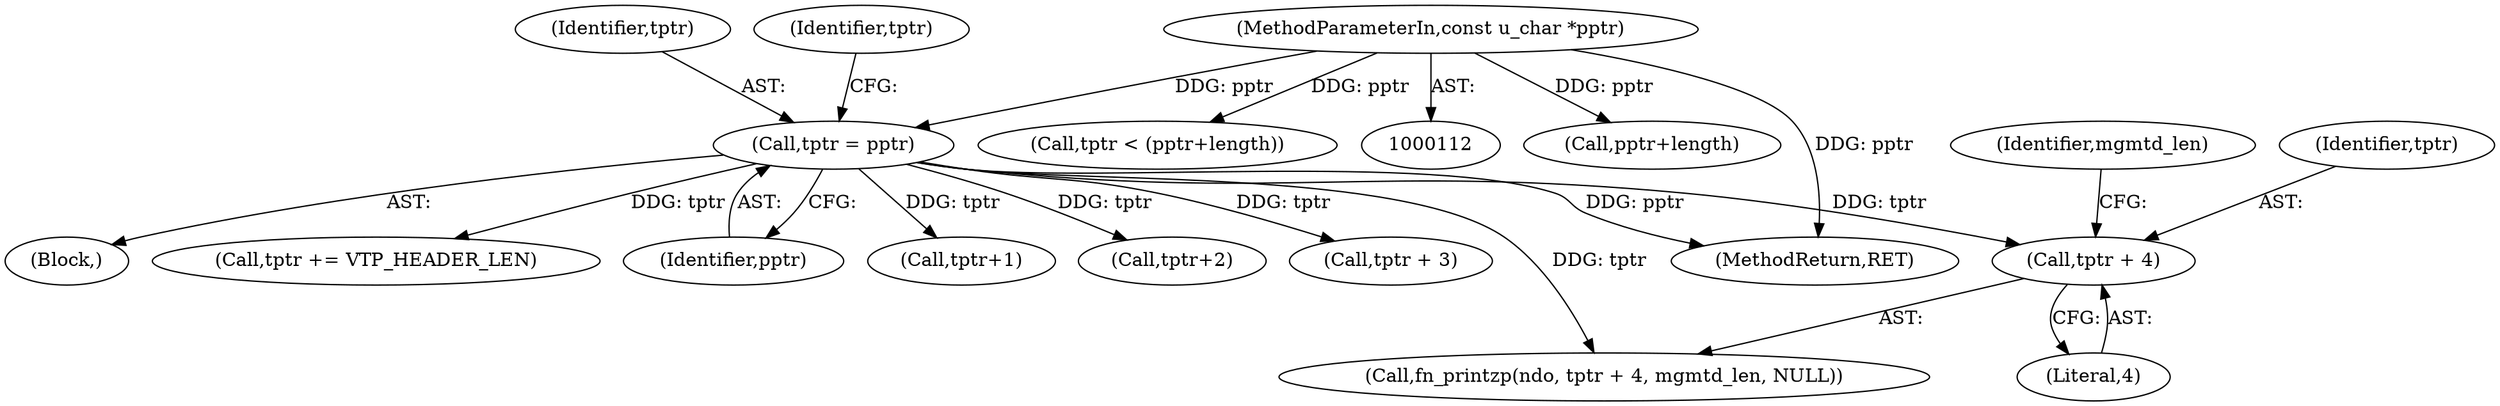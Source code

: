 digraph "0_tcpdump_ae83295915d08a854de27a88efac5dd7353e6d3f@pointer" {
"1000194" [label="(Call,tptr + 4)"];
"1000129" [label="(Call,tptr = pptr)"];
"1000114" [label="(MethodParameterIn,const u_char *pptr)"];
"1000197" [label="(Identifier,mgmtd_len)"];
"1000116" [label="(Block,)"];
"1000213" [label="(Call,tptr += VTP_HEADER_LEN)"];
"1000139" [label="(Call,tptr+1)"];
"1000195" [label="(Identifier,tptr)"];
"1000310" [label="(Call,pptr+length)"];
"1000210" [label="(Call,tptr+2)"];
"1000114" [label="(MethodParameterIn,const u_char *pptr)"];
"1000194" [label="(Call,tptr + 4)"];
"1000130" [label="(Identifier,tptr)"];
"1000129" [label="(Call,tptr = pptr)"];
"1000131" [label="(Identifier,pptr)"];
"1000173" [label="(Call,tptr + 3)"];
"1000581" [label="(MethodReturn,RET)"];
"1000308" [label="(Call,tptr < (pptr+length))"];
"1000134" [label="(Identifier,tptr)"];
"1000192" [label="(Call,fn_printzp(ndo, tptr + 4, mgmtd_len, NULL))"];
"1000196" [label="(Literal,4)"];
"1000194" -> "1000192"  [label="AST: "];
"1000194" -> "1000196"  [label="CFG: "];
"1000195" -> "1000194"  [label="AST: "];
"1000196" -> "1000194"  [label="AST: "];
"1000197" -> "1000194"  [label="CFG: "];
"1000129" -> "1000194"  [label="DDG: tptr"];
"1000129" -> "1000116"  [label="AST: "];
"1000129" -> "1000131"  [label="CFG: "];
"1000130" -> "1000129"  [label="AST: "];
"1000131" -> "1000129"  [label="AST: "];
"1000134" -> "1000129"  [label="CFG: "];
"1000129" -> "1000581"  [label="DDG: pptr"];
"1000114" -> "1000129"  [label="DDG: pptr"];
"1000129" -> "1000139"  [label="DDG: tptr"];
"1000129" -> "1000173"  [label="DDG: tptr"];
"1000129" -> "1000192"  [label="DDG: tptr"];
"1000129" -> "1000210"  [label="DDG: tptr"];
"1000129" -> "1000213"  [label="DDG: tptr"];
"1000114" -> "1000112"  [label="AST: "];
"1000114" -> "1000581"  [label="DDG: pptr"];
"1000114" -> "1000308"  [label="DDG: pptr"];
"1000114" -> "1000310"  [label="DDG: pptr"];
}
